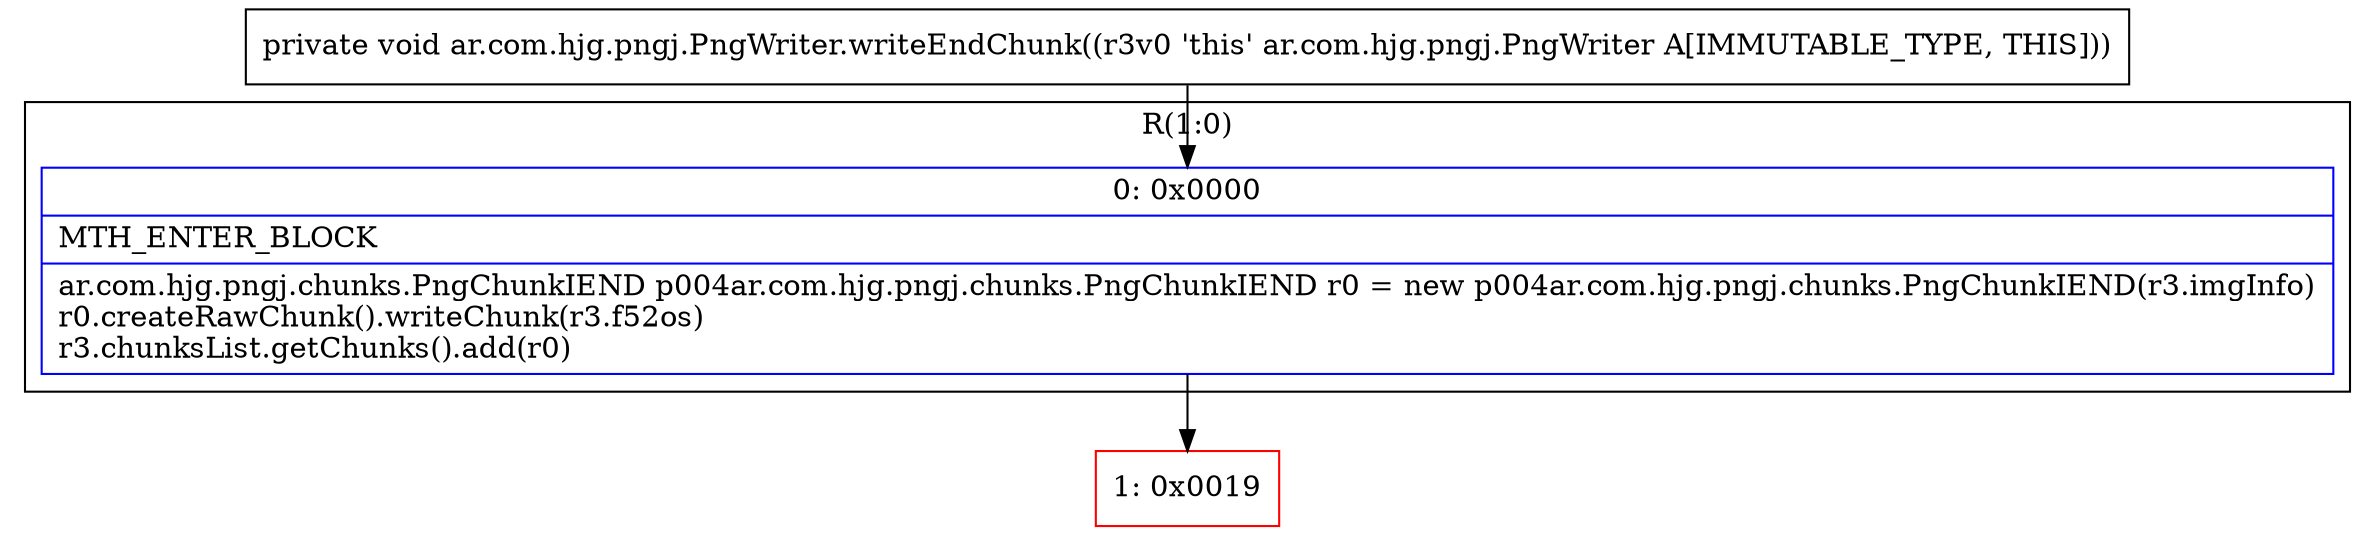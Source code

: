 digraph "CFG forar.com.hjg.pngj.PngWriter.writeEndChunk()V" {
subgraph cluster_Region_1280780957 {
label = "R(1:0)";
node [shape=record,color=blue];
Node_0 [shape=record,label="{0\:\ 0x0000|MTH_ENTER_BLOCK\l|ar.com.hjg.pngj.chunks.PngChunkIEND p004ar.com.hjg.pngj.chunks.PngChunkIEND r0 = new p004ar.com.hjg.pngj.chunks.PngChunkIEND(r3.imgInfo)\lr0.createRawChunk().writeChunk(r3.f52os)\lr3.chunksList.getChunks().add(r0)\l}"];
}
Node_1 [shape=record,color=red,label="{1\:\ 0x0019}"];
MethodNode[shape=record,label="{private void ar.com.hjg.pngj.PngWriter.writeEndChunk((r3v0 'this' ar.com.hjg.pngj.PngWriter A[IMMUTABLE_TYPE, THIS])) }"];
MethodNode -> Node_0;
Node_0 -> Node_1;
}


